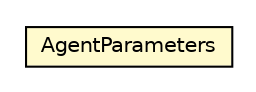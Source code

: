 #!/usr/local/bin/dot
#
# Class diagram 
# Generated by UMLGraph version R5_6_6-1-g9240c4 (http://www.umlgraph.org/)
#

digraph G {
	edge [fontname="Helvetica",fontsize=10,labelfontname="Helvetica",labelfontsize=10];
	node [fontname="Helvetica",fontsize=10,shape=plaintext];
	nodesep=0.25;
	ranksep=0.5;
	// jason.mas2j.AgentParameters
	c8239 [label=<<table title="jason.mas2j.AgentParameters" border="0" cellborder="1" cellspacing="0" cellpadding="2" port="p" bgcolor="lemonChiffon" href="./AgentParameters.html">
		<tr><td><table border="0" cellspacing="0" cellpadding="1">
<tr><td align="center" balign="center"> AgentParameters </td></tr>
		</table></td></tr>
		</table>>, URL="./AgentParameters.html", fontname="Helvetica", fontcolor="black", fontsize=10.0];
}

